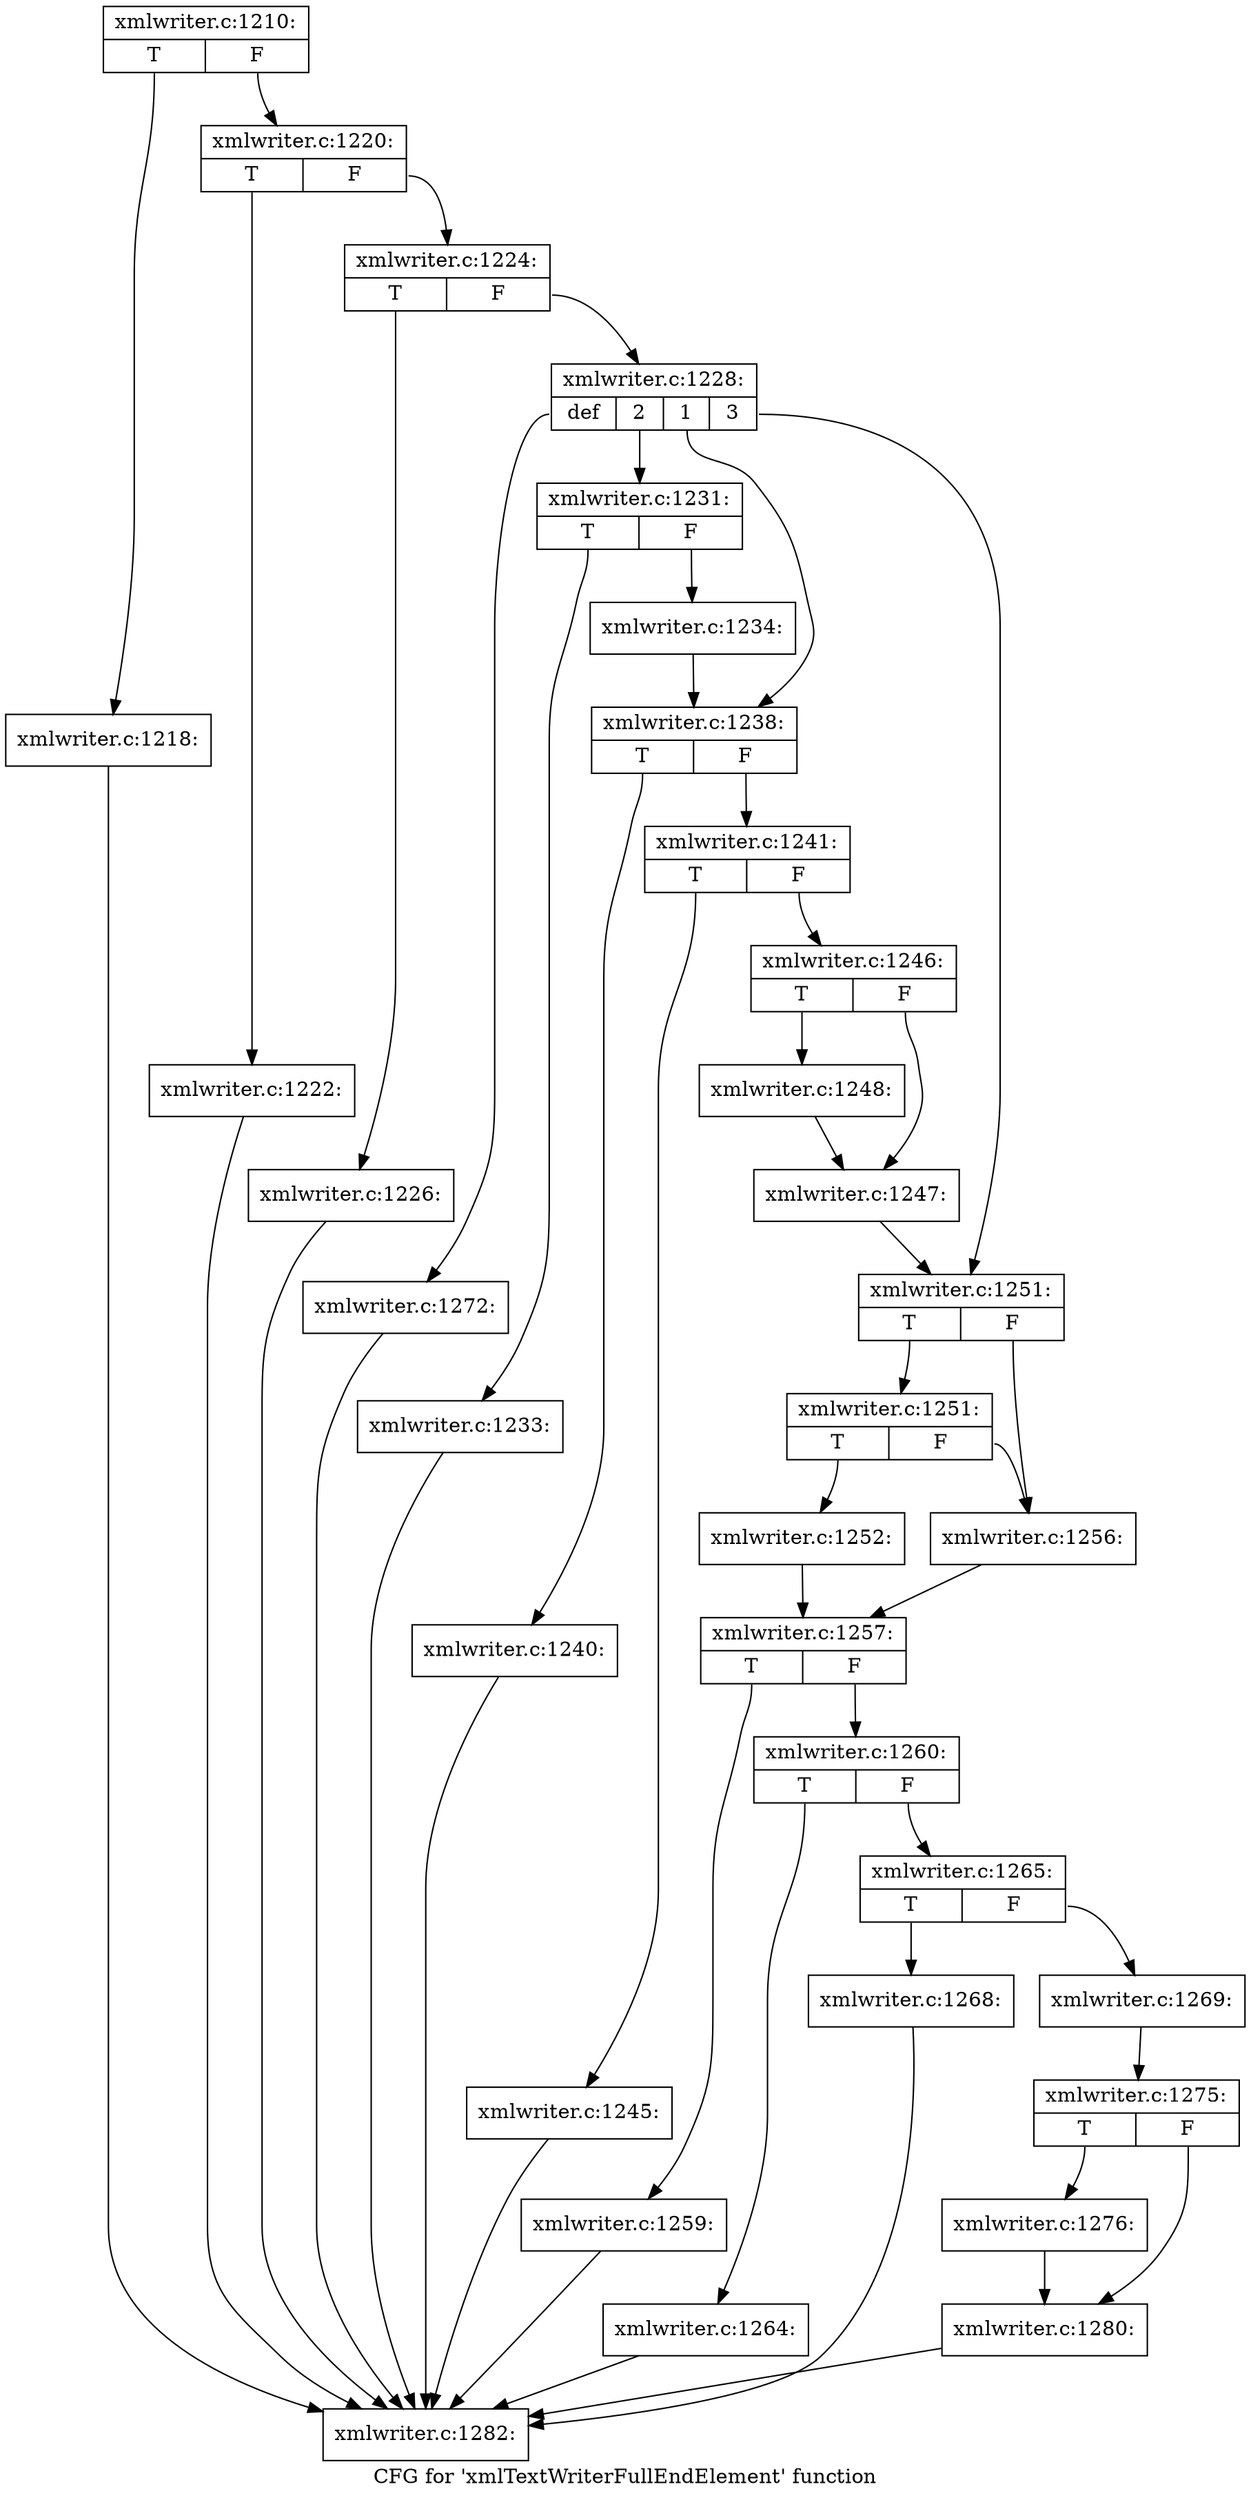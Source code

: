 digraph "CFG for 'xmlTextWriterFullEndElement' function" {
	label="CFG for 'xmlTextWriterFullEndElement' function";

	Node0x55d09c5a6480 [shape=record,label="{xmlwriter.c:1210:|{<s0>T|<s1>F}}"];
	Node0x55d09c5a6480:s0 -> Node0x55d09c5aa970;
	Node0x55d09c5a6480:s1 -> Node0x55d09c5aa9c0;
	Node0x55d09c5aa970 [shape=record,label="{xmlwriter.c:1218:}"];
	Node0x55d09c5aa970 -> Node0x55d09c5a8980;
	Node0x55d09c5aa9c0 [shape=record,label="{xmlwriter.c:1220:|{<s0>T|<s1>F}}"];
	Node0x55d09c5aa9c0:s0 -> Node0x55d09c5ab110;
	Node0x55d09c5aa9c0:s1 -> Node0x55d09c5ab160;
	Node0x55d09c5ab110 [shape=record,label="{xmlwriter.c:1222:}"];
	Node0x55d09c5ab110 -> Node0x55d09c5a8980;
	Node0x55d09c5ab160 [shape=record,label="{xmlwriter.c:1224:|{<s0>T|<s1>F}}"];
	Node0x55d09c5ab160:s0 -> Node0x55d09c5ab8b0;
	Node0x55d09c5ab160:s1 -> Node0x55d09c5ab900;
	Node0x55d09c5ab8b0 [shape=record,label="{xmlwriter.c:1226:}"];
	Node0x55d09c5ab8b0 -> Node0x55d09c5a8980;
	Node0x55d09c5ab900 [shape=record,label="{xmlwriter.c:1228:|{<s0>def|<s1>2|<s2>1|<s3>3}}"];
	Node0x55d09c5ab900:s0 -> Node0x55d09c5abfa0;
	Node0x55d09c5ab900:s1 -> Node0x55d09c5ac2e0;
	Node0x55d09c5ab900:s2 -> Node0x55d09c5ad0a0;
	Node0x55d09c5ab900:s3 -> Node0x55d09c5aeb20;
	Node0x55d09c5ac2e0 [shape=record,label="{xmlwriter.c:1231:|{<s0>T|<s1>F}}"];
	Node0x55d09c5ac2e0:s0 -> Node0x55d09c5ac600;
	Node0x55d09c5ac2e0:s1 -> Node0x55d09c5ac650;
	Node0x55d09c5ac600 [shape=record,label="{xmlwriter.c:1233:}"];
	Node0x55d09c5ac600 -> Node0x55d09c5a8980;
	Node0x55d09c5ac650 [shape=record,label="{xmlwriter.c:1234:}"];
	Node0x55d09c5ac650 -> Node0x55d09c5ad0a0;
	Node0x55d09c5ad0a0 [shape=record,label="{xmlwriter.c:1238:|{<s0>T|<s1>F}}"];
	Node0x55d09c5ad0a0:s0 -> Node0x55d09c5ad420;
	Node0x55d09c5ad0a0:s1 -> Node0x55d09c5ad470;
	Node0x55d09c5ad420 [shape=record,label="{xmlwriter.c:1240:}"];
	Node0x55d09c5ad420 -> Node0x55d09c5a8980;
	Node0x55d09c5ad470 [shape=record,label="{xmlwriter.c:1241:|{<s0>T|<s1>F}}"];
	Node0x55d09c5ad470:s0 -> Node0x55d09c5addb0;
	Node0x55d09c5ad470:s1 -> Node0x55d09c5ade00;
	Node0x55d09c5addb0 [shape=record,label="{xmlwriter.c:1245:}"];
	Node0x55d09c5addb0 -> Node0x55d09c5a8980;
	Node0x55d09c5ade00 [shape=record,label="{xmlwriter.c:1246:|{<s0>T|<s1>F}}"];
	Node0x55d09c5ade00:s0 -> Node0x55d09c5ae4e0;
	Node0x55d09c5ade00:s1 -> Node0x55d09c5ae530;
	Node0x55d09c5ae4e0 [shape=record,label="{xmlwriter.c:1248:}"];
	Node0x55d09c5ae4e0 -> Node0x55d09c5ae530;
	Node0x55d09c5ae530 [shape=record,label="{xmlwriter.c:1247:}"];
	Node0x55d09c5ae530 -> Node0x55d09c5aeb20;
	Node0x55d09c5aeb20 [shape=record,label="{xmlwriter.c:1251:|{<s0>T|<s1>F}}"];
	Node0x55d09c5aeb20:s0 -> Node0x55d09c5aed60;
	Node0x55d09c5aeb20:s1 -> Node0x55d09c5aed10;
	Node0x55d09c5aed60 [shape=record,label="{xmlwriter.c:1251:|{<s0>T|<s1>F}}"];
	Node0x55d09c5aed60:s0 -> Node0x55d09c5aec70;
	Node0x55d09c5aed60:s1 -> Node0x55d09c5aed10;
	Node0x55d09c5aec70 [shape=record,label="{xmlwriter.c:1252:}"];
	Node0x55d09c5aec70 -> Node0x55d09c5aecc0;
	Node0x55d09c5aed10 [shape=record,label="{xmlwriter.c:1256:}"];
	Node0x55d09c5aed10 -> Node0x55d09c5aecc0;
	Node0x55d09c5aecc0 [shape=record,label="{xmlwriter.c:1257:|{<s0>T|<s1>F}}"];
	Node0x55d09c5aecc0:s0 -> Node0x55d09c5b0310;
	Node0x55d09c5aecc0:s1 -> Node0x55d09c5b0360;
	Node0x55d09c5b0310 [shape=record,label="{xmlwriter.c:1259:}"];
	Node0x55d09c5b0310 -> Node0x55d09c5a8980;
	Node0x55d09c5b0360 [shape=record,label="{xmlwriter.c:1260:|{<s0>T|<s1>F}}"];
	Node0x55d09c5b0360:s0 -> Node0x55d09c5b0fa0;
	Node0x55d09c5b0360:s1 -> Node0x55d09c5b0ff0;
	Node0x55d09c5b0fa0 [shape=record,label="{xmlwriter.c:1264:}"];
	Node0x55d09c5b0fa0 -> Node0x55d09c5a8980;
	Node0x55d09c5b0ff0 [shape=record,label="{xmlwriter.c:1265:|{<s0>T|<s1>F}}"];
	Node0x55d09c5b0ff0:s0 -> Node0x55d09c5b1a70;
	Node0x55d09c5b0ff0:s1 -> Node0x55d09c5b1ac0;
	Node0x55d09c5b1a70 [shape=record,label="{xmlwriter.c:1268:}"];
	Node0x55d09c5b1a70 -> Node0x55d09c5a8980;
	Node0x55d09c5b1ac0 [shape=record,label="{xmlwriter.c:1269:}"];
	Node0x55d09c5b1ac0 -> Node0x55d09c5abe30;
	Node0x55d09c5abfa0 [shape=record,label="{xmlwriter.c:1272:}"];
	Node0x55d09c5abfa0 -> Node0x55d09c5a8980;
	Node0x55d09c5abe30 [shape=record,label="{xmlwriter.c:1275:|{<s0>T|<s1>F}}"];
	Node0x55d09c5abe30:s0 -> Node0x55d09c5b2400;
	Node0x55d09c5abe30:s1 -> Node0x55d09c5b2450;
	Node0x55d09c5b2400 [shape=record,label="{xmlwriter.c:1276:}"];
	Node0x55d09c5b2400 -> Node0x55d09c5b2450;
	Node0x55d09c5b2450 [shape=record,label="{xmlwriter.c:1280:}"];
	Node0x55d09c5b2450 -> Node0x55d09c5a8980;
	Node0x55d09c5a8980 [shape=record,label="{xmlwriter.c:1282:}"];
}
